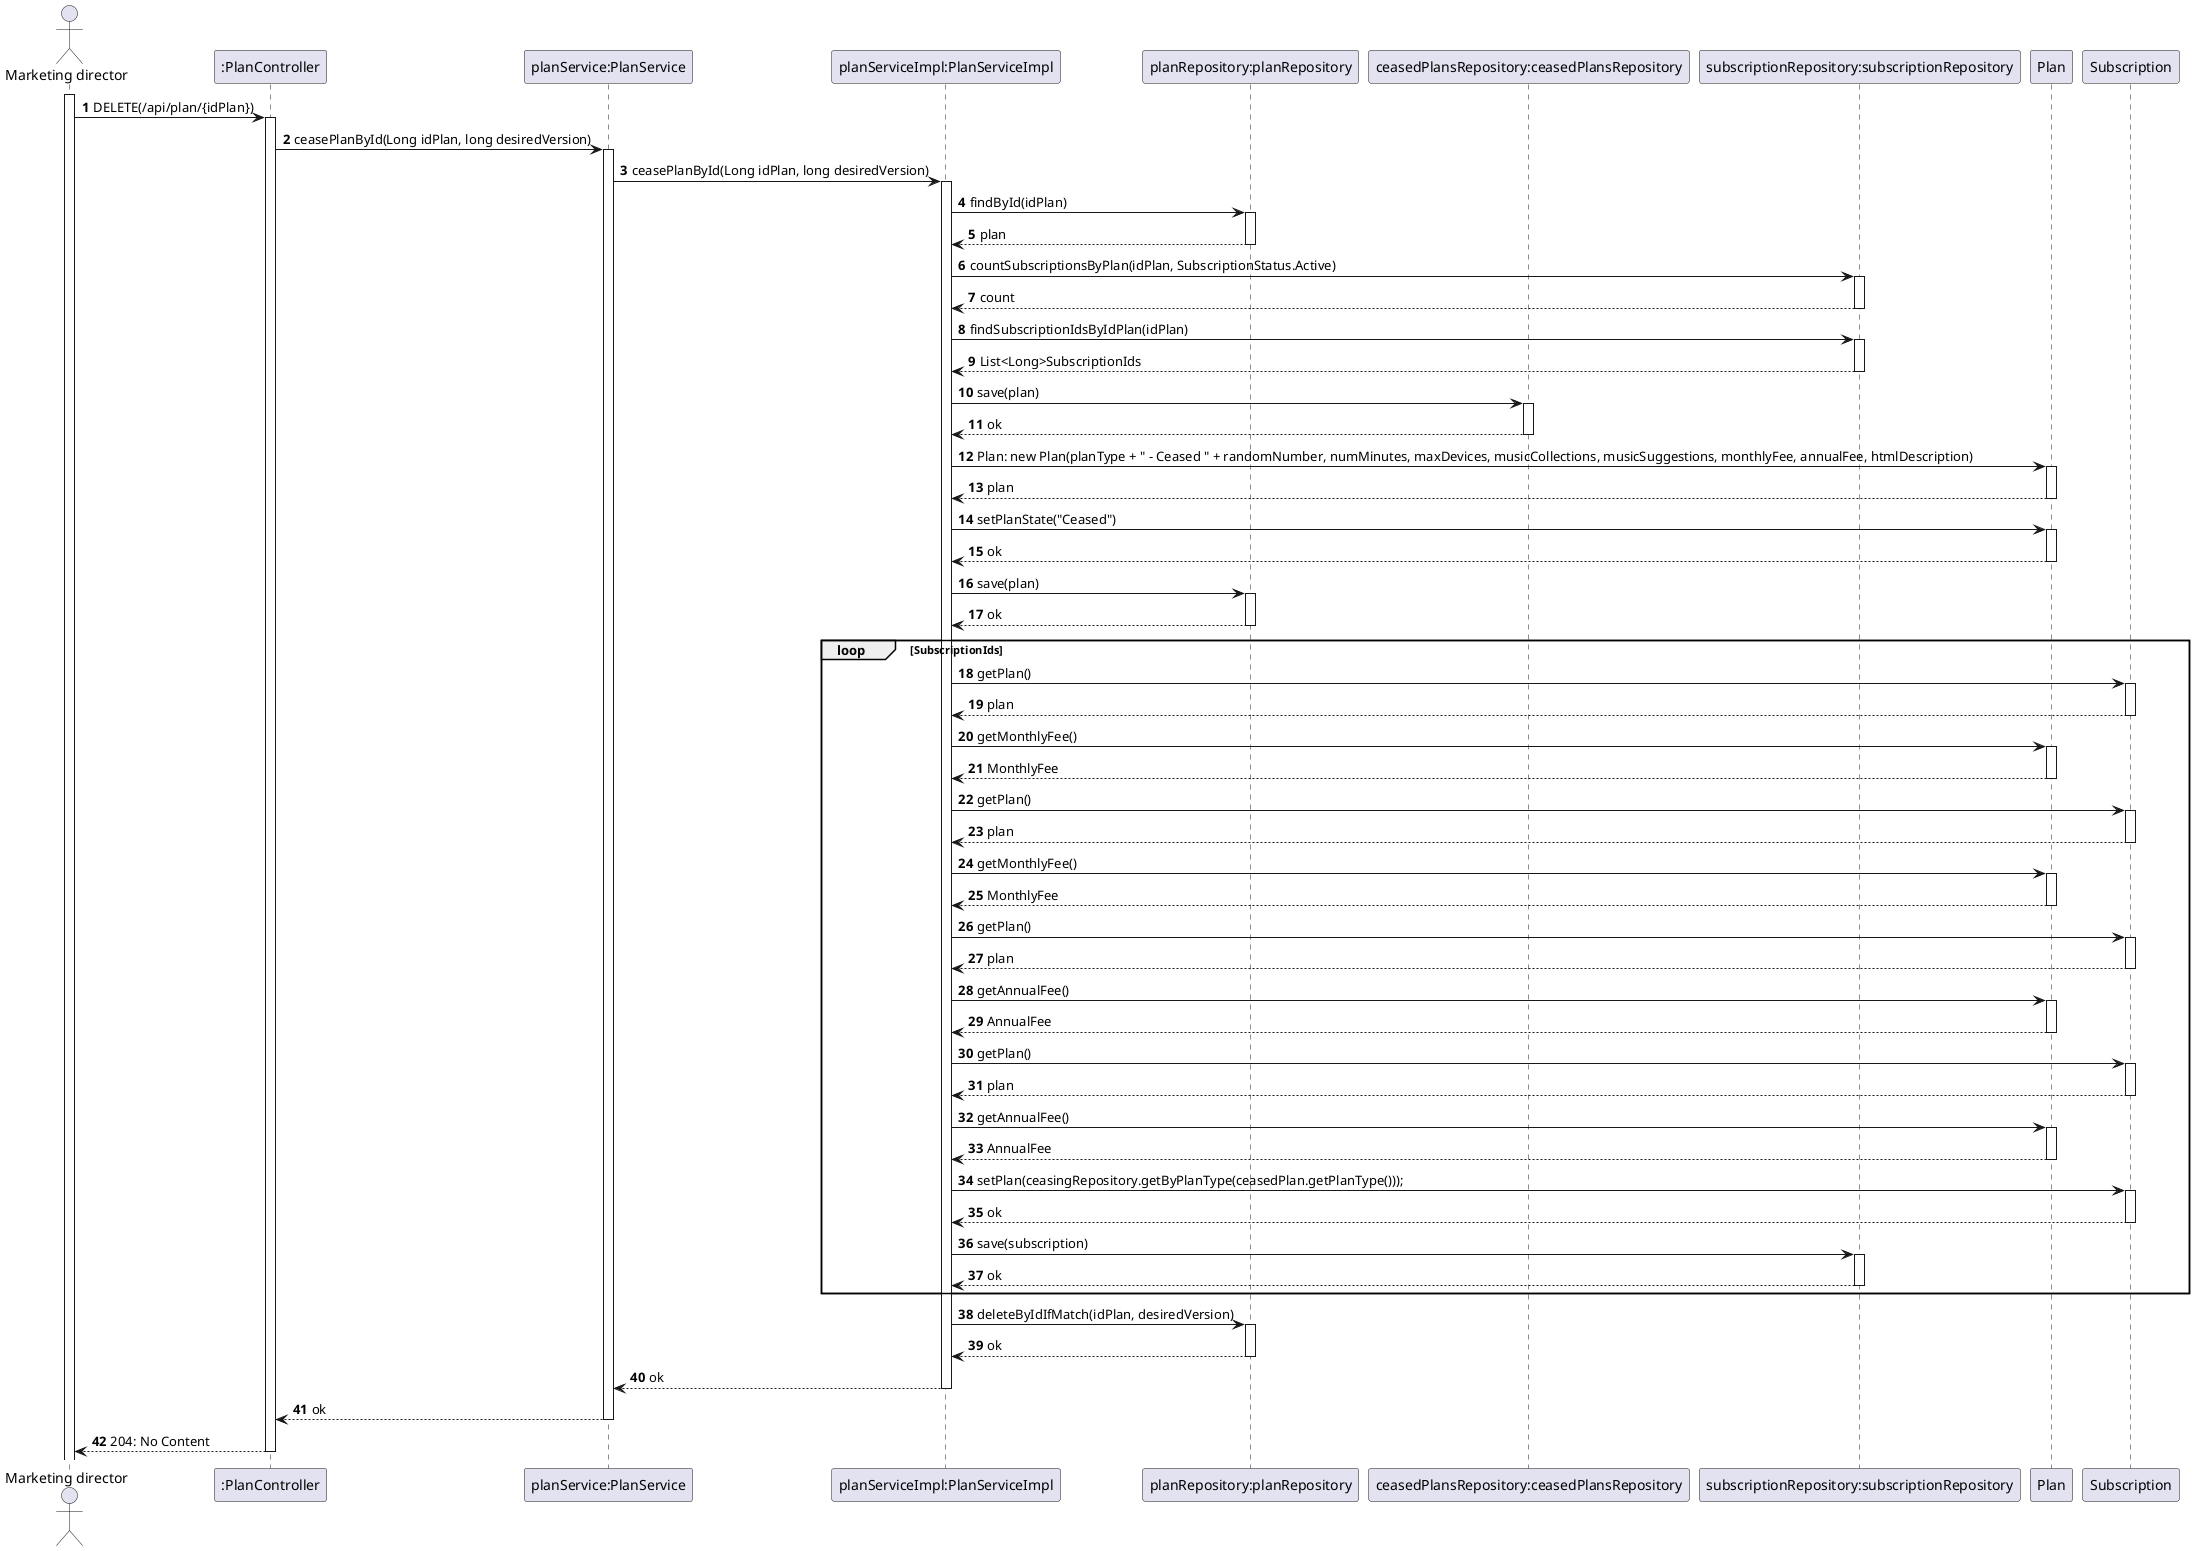 @startuml
'https://plantuml.com/sequence-diagram

autoactivate on
autonumber

actor "Marketing director" as User
participant ":PlanController" as Ctrl
participant "planService:PlanService" as Service
participant "planServiceImpl:PlanServiceImpl" as Impl
participant "planRepository:planRepository" as planRepo
participant "ceasedPlansRepository:ceasedPlansRepository" as ceasedPlansRepo
participant "subscriptionRepository:subscriptionRepository" as subscriptionRepo
participant "Plan" as Plan

activate User

User -> Ctrl: DELETE(/api/plan/{idPlan})
Ctrl -> Service: ceasePlanById(Long idPlan, long desiredVersion)
Service -> Impl: ceasePlanById(Long idPlan, long desiredVersion)
Impl -> planRepo: findById(idPlan)
planRepo --> Impl: plan
Impl -> subscriptionRepo: countSubscriptionsByPlan(idPlan, SubscriptionStatus.Active)
subscriptionRepo --> Impl: count
Impl -> subscriptionRepo: findSubscriptionIdsByIdPlan(idPlan)
subscriptionRepo --> Impl: List<Long>SubscriptionIds
Impl -> ceasedPlansRepo: save(plan)
ceasedPlansRepo --> Impl: ok
Impl -> Plan:Plan: new Plan(planType + " - Ceased " + randomNumber, numMinutes, maxDevices, musicCollections, musicSuggestions, monthlyFee, annualFee, htmlDescription)
Plan --> Impl : plan
Impl -> Plan:setPlanState("Ceased")
Plan --> Impl: ok
Impl -> planRepo:save(plan)
planRepo --> Impl: ok
loop SubscriptionIds

        Impl -> Subscription: getPlan()
        Subscription --> Impl : plan
        Impl -> Plan : getMonthlyFee()
        Plan --> Impl : MonthlyFee

        Impl -> Subscription: getPlan()
        Subscription --> Impl : plan
        Impl -> Plan : getMonthlyFee()
        Plan --> Impl : MonthlyFee

        Impl -> Subscription: getPlan()
        Subscription --> Impl : plan
        Impl -> Plan : getAnnualFee()
        Plan --> Impl : AnnualFee

        Impl -> Subscription: getPlan()
        Subscription --> Impl : plan
        Impl -> Plan : getAnnualFee()
        Plan --> Impl : AnnualFee

        Impl -> Subscription:setPlan(ceasingRepository.getByPlanType(ceasedPlan.getPlanType()));
        Subscription --> Impl: ok

        Impl -> subscriptionRepo:save(subscription)
        subscriptionRepo --> Impl:ok


    end
Impl -> planRepo:deleteByIdIfMatch(idPlan, desiredVersion)
planRepo --> Impl:ok

Impl --> Service: ok
Service --> Ctrl: ok
Ctrl --> User: 204: No Content
@enduml